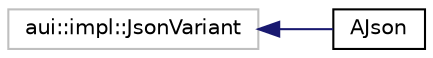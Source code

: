digraph "Graphical Class Hierarchy"
{
 // LATEX_PDF_SIZE
  edge [fontname="Helvetica",fontsize="10",labelfontname="Helvetica",labelfontsize="10"];
  node [fontname="Helvetica",fontsize="10",shape=record];
  rankdir="LR";
  Node788 [label="aui::impl::JsonVariant",height=0.2,width=0.4,color="grey75", fillcolor="white", style="filled",tooltip=" "];
  Node788 -> Node0 [dir="back",color="midnightblue",fontsize="10",style="solid",fontname="Helvetica"];
  Node0 [label="AJson",height=0.2,width=0.4,color="black", fillcolor="white", style="filled",URL="$classAJson.html",tooltip="Json atom."];
}
